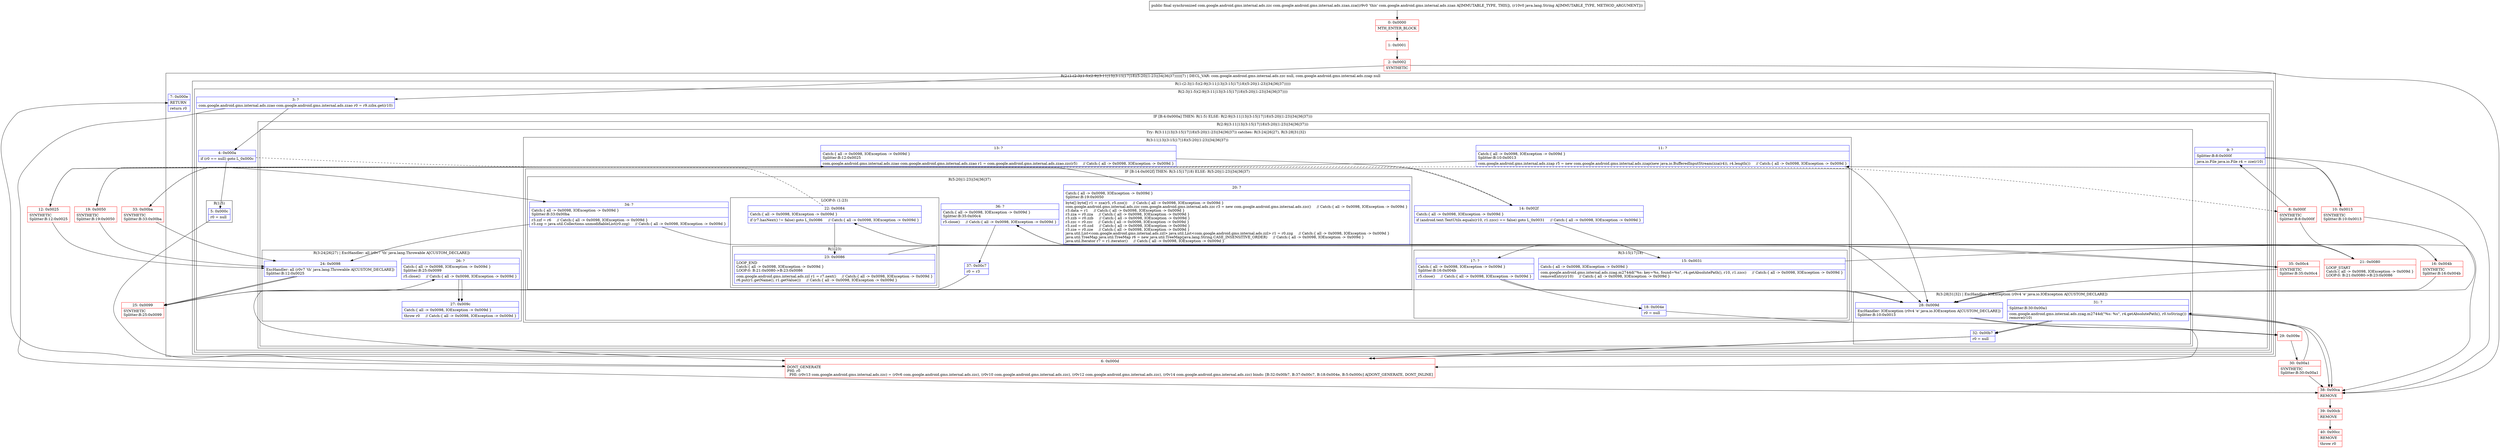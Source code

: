 digraph "CFG forcom.google.android.gms.internal.ads.zzan.zza(Ljava\/lang\/String;)Lcom\/google\/android\/gms\/internal\/ads\/zzc;" {
subgraph cluster_Region_621300252 {
label = "R(2:(1:(2:3|(1:5)(2:9|(3:11|13|(3:15|17|18)(5:20|(1:23)|34|36|37)))))|7) | DECL_VAR: com.google.android.gms.internal.ads.zzc null, com.google.android.gms.internal.ads.zzap null\l";
node [shape=record,color=blue];
subgraph cluster_Region_1275132199 {
label = "R(1:(2:3|(1:5)(2:9|(3:11|13|(3:15|17|18)(5:20|(1:23)|34|36|37)))))";
node [shape=record,color=blue];
subgraph cluster_Region_2017593636 {
label = "R(2:3|(1:5)(2:9|(3:11|13|(3:15|17|18)(5:20|(1:23)|34|36|37))))";
node [shape=record,color=blue];
Node_3 [shape=record,label="{3\:\ ?|com.google.android.gms.internal.ads.zzao com.google.android.gms.internal.ads.zzao r0 = r9.zzbx.get(r10)\l}"];
subgraph cluster_IfRegion_458896003 {
label = "IF [B:4:0x000a] THEN: R(1:5) ELSE: R(2:9|(3:11|13|(3:15|17|18)(5:20|(1:23)|34|36|37)))";
node [shape=record,color=blue];
Node_4 [shape=record,label="{4\:\ 0x000a|if (r0 == null) goto L_0x000c\l}"];
subgraph cluster_Region_755878685 {
label = "R(1:5)";
node [shape=record,color=blue];
Node_5 [shape=record,label="{5\:\ 0x000c|r0 = null\l}"];
}
subgraph cluster_Region_891558131 {
label = "R(2:9|(3:11|13|(3:15|17|18)(5:20|(1:23)|34|36|37)))";
node [shape=record,color=blue];
Node_9 [shape=record,label="{9\:\ ?|Splitter:B:8:0x000f\l|java.io.File java.io.File r4 = zze(r10)\l}"];
subgraph cluster_TryCatchRegion_997584011 {
label = "Try: R(3:11|13|(3:15|17|18)(5:20|(1:23)|34|36|37)) catches: R(3:24|26|27), R(3:28|31|32)";
node [shape=record,color=blue];
subgraph cluster_Region_1573334106 {
label = "R(3:11|13|(3:15|17|18)(5:20|(1:23)|34|36|37))";
node [shape=record,color=blue];
Node_11 [shape=record,label="{11\:\ ?|Catch:\{ all \-\> 0x0098, IOException \-\> 0x009d \}\lSplitter:B:10:0x0013\l|com.google.android.gms.internal.ads.zzap r5 = new com.google.android.gms.internal.ads.zzap(new java.io.BufferedInputStream(zza(r4)), r4.length())     \/\/ Catch:\{ all \-\> 0x0098, IOException \-\> 0x009d \}\l}"];
Node_13 [shape=record,label="{13\:\ ?|Catch:\{ all \-\> 0x0098, IOException \-\> 0x009d \}\lSplitter:B:12:0x0025\l|com.google.android.gms.internal.ads.zzao com.google.android.gms.internal.ads.zzao r1 = com.google.android.gms.internal.ads.zzao.zzc(r5)     \/\/ Catch:\{ all \-\> 0x0098, IOException \-\> 0x009d \}\l}"];
subgraph cluster_IfRegion_1083989235 {
label = "IF [B:14:0x002f] THEN: R(3:15|17|18) ELSE: R(5:20|(1:23)|34|36|37)";
node [shape=record,color=blue];
Node_14 [shape=record,label="{14\:\ 0x002f|Catch:\{ all \-\> 0x0098, IOException \-\> 0x009d \}\l|if (android.text.TextUtils.equals(r10, r1.zzcc) == false) goto L_0x0031     \/\/ Catch:\{ all \-\> 0x0098, IOException \-\> 0x009d \}\l}"];
subgraph cluster_Region_390316875 {
label = "R(3:15|17|18)";
node [shape=record,color=blue];
Node_15 [shape=record,label="{15\:\ 0x0031|Catch:\{ all \-\> 0x0098, IOException \-\> 0x009d \}\l|com.google.android.gms.internal.ads.zzag.m2744d(\"%s: key=%s, found=%s\", r4.getAbsolutePath(), r10, r1.zzcc)     \/\/ Catch:\{ all \-\> 0x0098, IOException \-\> 0x009d \}\lremoveEntry(r10)     \/\/ Catch:\{ all \-\> 0x0098, IOException \-\> 0x009d \}\l}"];
Node_17 [shape=record,label="{17\:\ ?|Catch:\{ all \-\> 0x0098, IOException \-\> 0x009d \}\lSplitter:B:16:0x004b\l|r5.close()     \/\/ Catch:\{ all \-\> 0x0098, IOException \-\> 0x009d \}\l}"];
Node_18 [shape=record,label="{18\:\ 0x004e|r0 = null\l}"];
}
subgraph cluster_Region_1511960875 {
label = "R(5:20|(1:23)|34|36|37)";
node [shape=record,color=blue];
Node_20 [shape=record,label="{20\:\ ?|Catch:\{ all \-\> 0x0098, IOException \-\> 0x009d \}\lSplitter:B:19:0x0050\l|byte[] byte[] r1 = zza(r5, r5.zzo())     \/\/ Catch:\{ all \-\> 0x0098, IOException \-\> 0x009d \}\lcom.google.android.gms.internal.ads.zzc com.google.android.gms.internal.ads.zzc r3 = new com.google.android.gms.internal.ads.zzc()     \/\/ Catch:\{ all \-\> 0x0098, IOException \-\> 0x009d \}\lr3.data = r1     \/\/ Catch:\{ all \-\> 0x0098, IOException \-\> 0x009d \}\lr3.zza = r0.zza     \/\/ Catch:\{ all \-\> 0x0098, IOException \-\> 0x009d \}\lr3.zzb = r0.zzb     \/\/ Catch:\{ all \-\> 0x0098, IOException \-\> 0x009d \}\lr3.zzc = r0.zzc     \/\/ Catch:\{ all \-\> 0x0098, IOException \-\> 0x009d \}\lr3.zzd = r0.zzd     \/\/ Catch:\{ all \-\> 0x0098, IOException \-\> 0x009d \}\lr3.zze = r0.zze     \/\/ Catch:\{ all \-\> 0x0098, IOException \-\> 0x009d \}\ljava.util.List\<com.google.android.gms.internal.ads.zzl\> java.util.List\<com.google.android.gms.internal.ads.zzl\> r1 = r0.zzg     \/\/ Catch:\{ all \-\> 0x0098, IOException \-\> 0x009d \}\ljava.util.TreeMap java.util.TreeMap r6 = new java.util.TreeMap(java.lang.String.CASE_INSENSITIVE_ORDER)     \/\/ Catch:\{ all \-\> 0x0098, IOException \-\> 0x009d \}\ljava.util.Iterator r7 = r1.iterator()     \/\/ Catch:\{ all \-\> 0x0098, IOException \-\> 0x009d \}\l}"];
subgraph cluster_LoopRegion_897503286 {
label = "LOOP:0: (1:23)";
node [shape=record,color=blue];
Node_22 [shape=record,label="{22\:\ 0x0084|Catch:\{ all \-\> 0x0098, IOException \-\> 0x009d \}\l|if (r7.hasNext() != false) goto L_0x0086     \/\/ Catch:\{ all \-\> 0x0098, IOException \-\> 0x009d \}\l}"];
subgraph cluster_Region_628712246 {
label = "R(1:23)";
node [shape=record,color=blue];
Node_23 [shape=record,label="{23\:\ 0x0086|LOOP_END\lCatch:\{ all \-\> 0x0098, IOException \-\> 0x009d \}\lLOOP:0: B:21:0x0080\-\>B:23:0x0086\l|com.google.android.gms.internal.ads.zzl r1 = r7.next()     \/\/ Catch:\{ all \-\> 0x0098, IOException \-\> 0x009d \}\lr6.put(r1.getName(), r1.getValue())     \/\/ Catch:\{ all \-\> 0x0098, IOException \-\> 0x009d \}\l}"];
}
}
Node_34 [shape=record,label="{34\:\ ?|Catch:\{ all \-\> 0x0098, IOException \-\> 0x009d \}\lSplitter:B:33:0x00ba\l|r3.zzf = r6     \/\/ Catch:\{ all \-\> 0x0098, IOException \-\> 0x009d \}\lr3.zzg = java.util.Collections.unmodifiableList(r0.zzg)     \/\/ Catch:\{ all \-\> 0x0098, IOException \-\> 0x009d \}\l}"];
Node_36 [shape=record,label="{36\:\ ?|Catch:\{ all \-\> 0x0098, IOException \-\> 0x009d \}\lSplitter:B:35:0x00c4\l|r5.close()     \/\/ Catch:\{ all \-\> 0x0098, IOException \-\> 0x009d \}\l}"];
Node_37 [shape=record,label="{37\:\ 0x00c7|r0 = r3\l}"];
}
}
}
subgraph cluster_Region_1238144794 {
label = "R(3:24|26|27) | ExcHandler: all (r0v7 'th' java.lang.Throwable A[CUSTOM_DECLARE])\l";
node [shape=record,color=blue];
Node_24 [shape=record,label="{24\:\ 0x0098|ExcHandler: all (r0v7 'th' java.lang.Throwable A[CUSTOM_DECLARE])\lSplitter:B:12:0x0025\l}"];
Node_26 [shape=record,label="{26\:\ ?|Catch:\{ all \-\> 0x0098, IOException \-\> 0x009d \}\lSplitter:B:25:0x0099\l|r5.close()     \/\/ Catch:\{ all \-\> 0x0098, IOException \-\> 0x009d \}\l}"];
Node_27 [shape=record,label="{27\:\ 0x009c|Catch:\{ all \-\> 0x0098, IOException \-\> 0x009d \}\l|throw r0     \/\/ Catch:\{ all \-\> 0x0098, IOException \-\> 0x009d \}\l}"];
}
subgraph cluster_Region_947634017 {
label = "R(3:28|31|32) | ExcHandler: IOException (r0v4 'e' java.io.IOException A[CUSTOM_DECLARE])\l";
node [shape=record,color=blue];
Node_28 [shape=record,label="{28\:\ 0x009d|ExcHandler: IOException (r0v4 'e' java.io.IOException A[CUSTOM_DECLARE])\lSplitter:B:10:0x0013\l}"];
Node_31 [shape=record,label="{31\:\ ?|Splitter:B:30:0x00a1\l|com.google.android.gms.internal.ads.zzag.m2744d(\"%s: %s\", r4.getAbsolutePath(), r0.toString())\lremove(r10)\l}"];
Node_32 [shape=record,label="{32\:\ 0x00b7|r0 = null\l}"];
}
}
}
}
}
}
Node_7 [shape=record,label="{7\:\ 0x000e|RETURN\l|return r0\l}"];
}
subgraph cluster_Region_1238144794 {
label = "R(3:24|26|27) | ExcHandler: all (r0v7 'th' java.lang.Throwable A[CUSTOM_DECLARE])\l";
node [shape=record,color=blue];
Node_24 [shape=record,label="{24\:\ 0x0098|ExcHandler: all (r0v7 'th' java.lang.Throwable A[CUSTOM_DECLARE])\lSplitter:B:12:0x0025\l}"];
Node_26 [shape=record,label="{26\:\ ?|Catch:\{ all \-\> 0x0098, IOException \-\> 0x009d \}\lSplitter:B:25:0x0099\l|r5.close()     \/\/ Catch:\{ all \-\> 0x0098, IOException \-\> 0x009d \}\l}"];
Node_27 [shape=record,label="{27\:\ 0x009c|Catch:\{ all \-\> 0x0098, IOException \-\> 0x009d \}\l|throw r0     \/\/ Catch:\{ all \-\> 0x0098, IOException \-\> 0x009d \}\l}"];
}
subgraph cluster_Region_947634017 {
label = "R(3:28|31|32) | ExcHandler: IOException (r0v4 'e' java.io.IOException A[CUSTOM_DECLARE])\l";
node [shape=record,color=blue];
Node_28 [shape=record,label="{28\:\ 0x009d|ExcHandler: IOException (r0v4 'e' java.io.IOException A[CUSTOM_DECLARE])\lSplitter:B:10:0x0013\l}"];
Node_31 [shape=record,label="{31\:\ ?|Splitter:B:30:0x00a1\l|com.google.android.gms.internal.ads.zzag.m2744d(\"%s: %s\", r4.getAbsolutePath(), r0.toString())\lremove(r10)\l}"];
Node_32 [shape=record,label="{32\:\ 0x00b7|r0 = null\l}"];
}
Node_0 [shape=record,color=red,label="{0\:\ 0x0000|MTH_ENTER_BLOCK\l}"];
Node_1 [shape=record,color=red,label="{1\:\ 0x0001}"];
Node_2 [shape=record,color=red,label="{2\:\ 0x0002|SYNTHETIC\l}"];
Node_6 [shape=record,color=red,label="{6\:\ 0x000d|DONT_GENERATE\lPHI: r0 \l  PHI: (r0v13 com.google.android.gms.internal.ads.zzc) = (r0v6 com.google.android.gms.internal.ads.zzc), (r0v10 com.google.android.gms.internal.ads.zzc), (r0v12 com.google.android.gms.internal.ads.zzc), (r0v14 com.google.android.gms.internal.ads.zzc) binds: [B:32:0x00b7, B:37:0x00c7, B:18:0x004e, B:5:0x000c] A[DONT_GENERATE, DONT_INLINE]\l}"];
Node_8 [shape=record,color=red,label="{8\:\ 0x000f|SYNTHETIC\lSplitter:B:8:0x000f\l}"];
Node_10 [shape=record,color=red,label="{10\:\ 0x0013|SYNTHETIC\lSplitter:B:10:0x0013\l}"];
Node_12 [shape=record,color=red,label="{12\:\ 0x0025|SYNTHETIC\lSplitter:B:12:0x0025\l}"];
Node_16 [shape=record,color=red,label="{16\:\ 0x004b|SYNTHETIC\lSplitter:B:16:0x004b\l}"];
Node_19 [shape=record,color=red,label="{19\:\ 0x0050|SYNTHETIC\lSplitter:B:19:0x0050\l}"];
Node_21 [shape=record,color=red,label="{21\:\ 0x0080|LOOP_START\lCatch:\{ all \-\> 0x0098, IOException \-\> 0x009d \}\lLOOP:0: B:21:0x0080\-\>B:23:0x0086\l}"];
Node_25 [shape=record,color=red,label="{25\:\ 0x0099|SYNTHETIC\lSplitter:B:25:0x0099\l}"];
Node_29 [shape=record,color=red,label="{29\:\ 0x009e}"];
Node_30 [shape=record,color=red,label="{30\:\ 0x00a1|SYNTHETIC\lSplitter:B:30:0x00a1\l}"];
Node_33 [shape=record,color=red,label="{33\:\ 0x00ba|SYNTHETIC\lSplitter:B:33:0x00ba\l}"];
Node_35 [shape=record,color=red,label="{35\:\ 0x00c4|SYNTHETIC\lSplitter:B:35:0x00c4\l}"];
Node_38 [shape=record,color=red,label="{38\:\ 0x00ca|REMOVE\l}"];
Node_39 [shape=record,color=red,label="{39\:\ 0x00cb|REMOVE\l}"];
Node_40 [shape=record,color=red,label="{40\:\ 0x00cc|REMOVE\l|throw r0\l}"];
MethodNode[shape=record,label="{public final synchronized com.google.android.gms.internal.ads.zzc com.google.android.gms.internal.ads.zzan.zza((r9v0 'this' com.google.android.gms.internal.ads.zzan A[IMMUTABLE_TYPE, THIS]), (r10v0 java.lang.String A[IMMUTABLE_TYPE, METHOD_ARGUMENT])) }"];
MethodNode -> Node_0;
Node_3 -> Node_4;
Node_3 -> Node_38;
Node_4 -> Node_5;
Node_4 -> Node_8[style=dashed];
Node_5 -> Node_6;
Node_9 -> Node_38;
Node_9 -> Node_10;
Node_11 -> Node_12;
Node_11 -> Node_28;
Node_13 -> Node_14;
Node_14 -> Node_15;
Node_14 -> Node_19[style=dashed];
Node_15 -> Node_16;
Node_17 -> Node_18;
Node_17 -> Node_28;
Node_18 -> Node_6;
Node_20 -> Node_21;
Node_22 -> Node_23;
Node_22 -> Node_33[style=dashed];
Node_23 -> Node_21;
Node_34 -> Node_35;
Node_34 -> Node_24;
Node_36 -> Node_37;
Node_36 -> Node_28;
Node_37 -> Node_6;
Node_24 -> Node_25;
Node_26 -> Node_27;
Node_28 -> Node_29;
Node_31 -> Node_32;
Node_31 -> Node_38;
Node_32 -> Node_6;
Node_24 -> Node_25;
Node_26 -> Node_27;
Node_28 -> Node_29;
Node_31 -> Node_32;
Node_31 -> Node_38;
Node_32 -> Node_6;
Node_0 -> Node_1;
Node_1 -> Node_2;
Node_2 -> Node_3;
Node_2 -> Node_38;
Node_6 -> Node_7;
Node_8 -> Node_9;
Node_8 -> Node_38;
Node_10 -> Node_11;
Node_10 -> Node_28;
Node_12 -> Node_13;
Node_12 -> Node_24;
Node_16 -> Node_17;
Node_16 -> Node_28;
Node_19 -> Node_20;
Node_19 -> Node_24;
Node_21 -> Node_22;
Node_25 -> Node_26;
Node_25 -> Node_28;
Node_29 -> Node_30;
Node_30 -> Node_31;
Node_30 -> Node_38;
Node_33 -> Node_34;
Node_33 -> Node_24;
Node_35 -> Node_36;
Node_35 -> Node_28;
Node_38 -> Node_39;
Node_39 -> Node_40;
}

